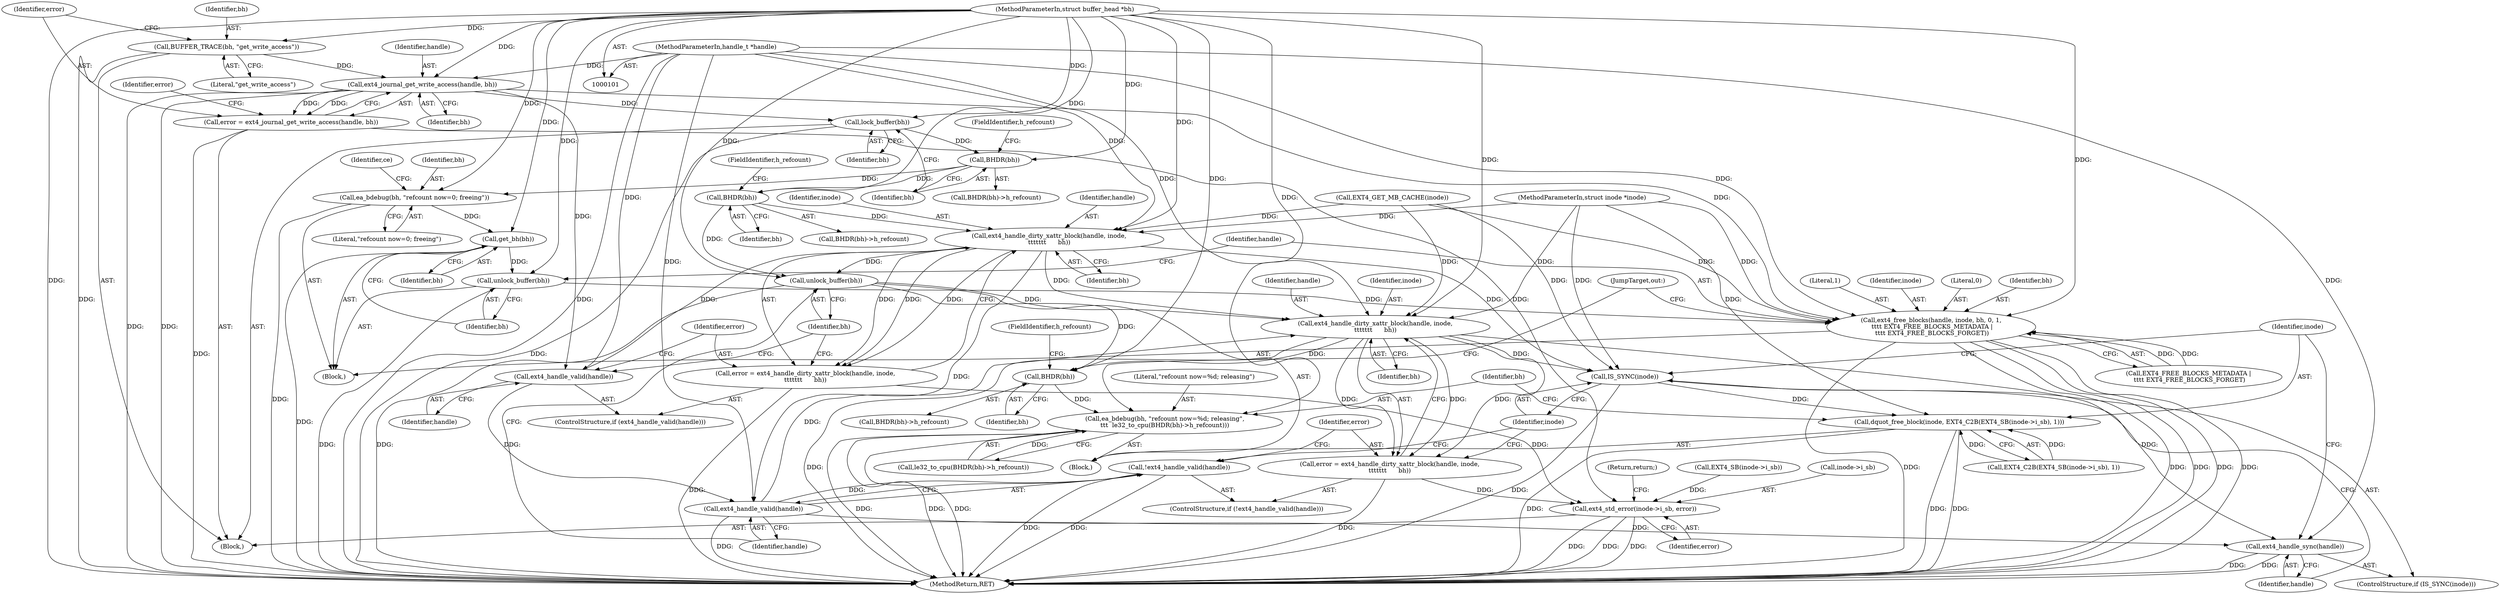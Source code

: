 digraph "0_linux_82939d7999dfc1f1998c4b1c12e2f19edbdff272_9@API" {
"1000134" [label="(Call,ext4_journal_get_write_access(handle, bh))"];
"1000102" [label="(MethodParameterIn,handle_t *handle)"];
"1000129" [label="(Call,BUFFER_TRACE(bh, \"get_write_access\"))"];
"1000104" [label="(MethodParameterIn,struct buffer_head *bh)"];
"1000132" [label="(Call,error = ext4_journal_get_write_access(handle, bh))"];
"1000228" [label="(Call,ext4_std_error(inode->i_sb, error))"];
"1000140" [label="(Call,lock_buffer(bh))"];
"1000145" [label="(Call,BHDR(bh))"];
"1000151" [label="(Call,ea_bdebug(bh, \"refcount now=0; freeing\"))"];
"1000158" [label="(Call,get_bh(bh))"];
"1000160" [label="(Call,unlock_buffer(bh))"];
"1000162" [label="(Call,ext4_free_blocks(handle, inode, bh, 0, 1,\n \t\t\t\t EXT4_FREE_BLOCKS_METADATA |\n \t\t\t\t EXT4_FREE_BLOCKS_FORGET))"];
"1000176" [label="(Call,BHDR(bh))"];
"1000190" [label="(Call,ext4_handle_dirty_xattr_block(handle, inode,\n\t\t\t\t\t\t\t      bh))"];
"1000188" [label="(Call,error = ext4_handle_dirty_xattr_block(handle, inode,\n\t\t\t\t\t\t\t      bh))"];
"1000194" [label="(Call,unlock_buffer(bh))"];
"1000202" [label="(Call,ext4_handle_dirty_xattr_block(handle, inode,\n\t\t\t\t\t\t\t      bh))"];
"1000200" [label="(Call,error = ext4_handle_dirty_xattr_block(handle, inode,\n\t\t\t\t\t\t\t      bh))"];
"1000207" [label="(Call,IS_SYNC(inode))"];
"1000211" [label="(Call,dquot_free_block(inode, EXT4_C2B(EXT4_SB(inode->i_sb), 1)))"];
"1000209" [label="(Call,ext4_handle_sync(handle))"];
"1000224" [label="(Call,BHDR(bh))"];
"1000219" [label="(Call,ea_bdebug(bh, \"refcount now=%d; releasing\",\n\t\t\t  le32_to_cpu(BHDR(bh)->h_refcount)))"];
"1000198" [label="(Call,ext4_handle_valid(handle))"];
"1000197" [label="(Call,!ext4_handle_valid(handle))"];
"1000186" [label="(Call,ext4_handle_valid(handle))"];
"1000220" [label="(Identifier,bh)"];
"1000151" [label="(Call,ea_bdebug(bh, \"refcount now=0; freeing\"))"];
"1000186" [label="(Call,ext4_handle_valid(handle))"];
"1000232" [label="(Identifier,error)"];
"1000212" [label="(Identifier,inode)"];
"1000117" [label="(Call,EXT4_GET_MB_CACHE(inode))"];
"1000141" [label="(Identifier,bh)"];
"1000213" [label="(Call,EXT4_C2B(EXT4_SB(inode->i_sb), 1))"];
"1000210" [label="(Identifier,handle)"];
"1000219" [label="(Call,ea_bdebug(bh, \"refcount now=%d; releasing\",\n\t\t\t  le32_to_cpu(BHDR(bh)->h_refcount)))"];
"1000146" [label="(Identifier,bh)"];
"1000211" [label="(Call,dquot_free_block(inode, EXT4_C2B(EXT4_SB(inode->i_sb), 1)))"];
"1000178" [label="(FieldIdentifier,h_refcount)"];
"1000162" [label="(Call,ext4_free_blocks(handle, inode, bh, 0, 1,\n \t\t\t\t EXT4_FREE_BLOCKS_METADATA |\n \t\t\t\t EXT4_FREE_BLOCKS_FORGET))"];
"1000228" [label="(Call,ext4_std_error(inode->i_sb, error))"];
"1000233" [label="(Return,return;)"];
"1000195" [label="(Identifier,bh)"];
"1000176" [label="(Call,BHDR(bh))"];
"1000132" [label="(Call,error = ext4_journal_get_write_access(handle, bh))"];
"1000145" [label="(Call,BHDR(bh))"];
"1000234" [label="(MethodReturn,RET)"];
"1000209" [label="(Call,ext4_handle_sync(handle))"];
"1000227" [label="(JumpTarget,out:)"];
"1000144" [label="(Call,BHDR(bh)->h_refcount)"];
"1000177" [label="(Identifier,bh)"];
"1000167" [label="(Literal,1)"];
"1000205" [label="(Identifier,bh)"];
"1000206" [label="(ControlStructure,if (IS_SYNC(inode)))"];
"1000189" [label="(Identifier,error)"];
"1000161" [label="(Identifier,bh)"];
"1000164" [label="(Identifier,inode)"];
"1000136" [label="(Identifier,bh)"];
"1000160" [label="(Call,unlock_buffer(bh))"];
"1000200" [label="(Call,error = ext4_handle_dirty_xattr_block(handle, inode,\n\t\t\t\t\t\t\t      bh))"];
"1000168" [label="(Call,EXT4_FREE_BLOCKS_METADATA |\n \t\t\t\t EXT4_FREE_BLOCKS_FORGET)"];
"1000102" [label="(MethodParameterIn,handle_t *handle)"];
"1000226" [label="(FieldIdentifier,h_refcount)"];
"1000192" [label="(Identifier,inode)"];
"1000175" [label="(Call,BHDR(bh)->h_refcount)"];
"1000224" [label="(Call,BHDR(bh))"];
"1000130" [label="(Identifier,bh)"];
"1000222" [label="(Call,le32_to_cpu(BHDR(bh)->h_refcount))"];
"1000155" [label="(Identifier,ce)"];
"1000104" [label="(MethodParameterIn,struct buffer_head *bh)"];
"1000204" [label="(Identifier,inode)"];
"1000190" [label="(Call,ext4_handle_dirty_xattr_block(handle, inode,\n\t\t\t\t\t\t\t      bh))"];
"1000147" [label="(FieldIdentifier,h_refcount)"];
"1000153" [label="(Literal,\"refcount now=0; freeing\")"];
"1000133" [label="(Identifier,error)"];
"1000131" [label="(Literal,\"get_write_access\")"];
"1000103" [label="(MethodParameterIn,struct inode *inode)"];
"1000134" [label="(Call,ext4_journal_get_write_access(handle, bh))"];
"1000152" [label="(Identifier,bh)"];
"1000105" [label="(Block,)"];
"1000150" [label="(Block,)"];
"1000158" [label="(Call,get_bh(bh))"];
"1000208" [label="(Identifier,inode)"];
"1000197" [label="(Call,!ext4_handle_valid(handle))"];
"1000166" [label="(Literal,0)"];
"1000188" [label="(Call,error = ext4_handle_dirty_xattr_block(handle, inode,\n\t\t\t\t\t\t\t      bh))"];
"1000198" [label="(Call,ext4_handle_valid(handle))"];
"1000196" [label="(ControlStructure,if (!ext4_handle_valid(handle)))"];
"1000221" [label="(Literal,\"refcount now=%d; releasing\")"];
"1000191" [label="(Identifier,handle)"];
"1000223" [label="(Call,BHDR(bh)->h_refcount)"];
"1000194" [label="(Call,unlock_buffer(bh))"];
"1000225" [label="(Identifier,bh)"];
"1000140" [label="(Call,lock_buffer(bh))"];
"1000165" [label="(Identifier,bh)"];
"1000138" [label="(Identifier,error)"];
"1000135" [label="(Identifier,handle)"];
"1000214" [label="(Call,EXT4_SB(inode->i_sb))"];
"1000203" [label="(Identifier,handle)"];
"1000129" [label="(Call,BUFFER_TRACE(bh, \"get_write_access\"))"];
"1000229" [label="(Call,inode->i_sb)"];
"1000207" [label="(Call,IS_SYNC(inode))"];
"1000159" [label="(Identifier,bh)"];
"1000187" [label="(Identifier,handle)"];
"1000163" [label="(Identifier,handle)"];
"1000202" [label="(Call,ext4_handle_dirty_xattr_block(handle, inode,\n\t\t\t\t\t\t\t      bh))"];
"1000201" [label="(Identifier,error)"];
"1000172" [label="(Block,)"];
"1000185" [label="(ControlStructure,if (ext4_handle_valid(handle)))"];
"1000199" [label="(Identifier,handle)"];
"1000193" [label="(Identifier,bh)"];
"1000134" -> "1000132"  [label="AST: "];
"1000134" -> "1000136"  [label="CFG: "];
"1000135" -> "1000134"  [label="AST: "];
"1000136" -> "1000134"  [label="AST: "];
"1000132" -> "1000134"  [label="CFG: "];
"1000134" -> "1000234"  [label="DDG: "];
"1000134" -> "1000234"  [label="DDG: "];
"1000134" -> "1000132"  [label="DDG: "];
"1000134" -> "1000132"  [label="DDG: "];
"1000102" -> "1000134"  [label="DDG: "];
"1000129" -> "1000134"  [label="DDG: "];
"1000104" -> "1000134"  [label="DDG: "];
"1000134" -> "1000140"  [label="DDG: "];
"1000134" -> "1000162"  [label="DDG: "];
"1000134" -> "1000186"  [label="DDG: "];
"1000102" -> "1000101"  [label="AST: "];
"1000102" -> "1000234"  [label="DDG: "];
"1000102" -> "1000162"  [label="DDG: "];
"1000102" -> "1000186"  [label="DDG: "];
"1000102" -> "1000190"  [label="DDG: "];
"1000102" -> "1000198"  [label="DDG: "];
"1000102" -> "1000202"  [label="DDG: "];
"1000102" -> "1000209"  [label="DDG: "];
"1000129" -> "1000105"  [label="AST: "];
"1000129" -> "1000131"  [label="CFG: "];
"1000130" -> "1000129"  [label="AST: "];
"1000131" -> "1000129"  [label="AST: "];
"1000133" -> "1000129"  [label="CFG: "];
"1000129" -> "1000234"  [label="DDG: "];
"1000104" -> "1000129"  [label="DDG: "];
"1000104" -> "1000101"  [label="AST: "];
"1000104" -> "1000234"  [label="DDG: "];
"1000104" -> "1000140"  [label="DDG: "];
"1000104" -> "1000145"  [label="DDG: "];
"1000104" -> "1000151"  [label="DDG: "];
"1000104" -> "1000158"  [label="DDG: "];
"1000104" -> "1000160"  [label="DDG: "];
"1000104" -> "1000162"  [label="DDG: "];
"1000104" -> "1000176"  [label="DDG: "];
"1000104" -> "1000190"  [label="DDG: "];
"1000104" -> "1000194"  [label="DDG: "];
"1000104" -> "1000202"  [label="DDG: "];
"1000104" -> "1000219"  [label="DDG: "];
"1000104" -> "1000224"  [label="DDG: "];
"1000132" -> "1000105"  [label="AST: "];
"1000133" -> "1000132"  [label="AST: "];
"1000138" -> "1000132"  [label="CFG: "];
"1000132" -> "1000234"  [label="DDG: "];
"1000132" -> "1000228"  [label="DDG: "];
"1000228" -> "1000105"  [label="AST: "];
"1000228" -> "1000232"  [label="CFG: "];
"1000229" -> "1000228"  [label="AST: "];
"1000232" -> "1000228"  [label="AST: "];
"1000233" -> "1000228"  [label="CFG: "];
"1000228" -> "1000234"  [label="DDG: "];
"1000228" -> "1000234"  [label="DDG: "];
"1000228" -> "1000234"  [label="DDG: "];
"1000214" -> "1000228"  [label="DDG: "];
"1000200" -> "1000228"  [label="DDG: "];
"1000188" -> "1000228"  [label="DDG: "];
"1000140" -> "1000105"  [label="AST: "];
"1000140" -> "1000141"  [label="CFG: "];
"1000141" -> "1000140"  [label="AST: "];
"1000146" -> "1000140"  [label="CFG: "];
"1000140" -> "1000234"  [label="DDG: "];
"1000140" -> "1000145"  [label="DDG: "];
"1000145" -> "1000144"  [label="AST: "];
"1000145" -> "1000146"  [label="CFG: "];
"1000146" -> "1000145"  [label="AST: "];
"1000147" -> "1000145"  [label="CFG: "];
"1000145" -> "1000151"  [label="DDG: "];
"1000145" -> "1000176"  [label="DDG: "];
"1000151" -> "1000150"  [label="AST: "];
"1000151" -> "1000153"  [label="CFG: "];
"1000152" -> "1000151"  [label="AST: "];
"1000153" -> "1000151"  [label="AST: "];
"1000155" -> "1000151"  [label="CFG: "];
"1000151" -> "1000234"  [label="DDG: "];
"1000151" -> "1000158"  [label="DDG: "];
"1000158" -> "1000150"  [label="AST: "];
"1000158" -> "1000159"  [label="CFG: "];
"1000159" -> "1000158"  [label="AST: "];
"1000161" -> "1000158"  [label="CFG: "];
"1000158" -> "1000234"  [label="DDG: "];
"1000158" -> "1000160"  [label="DDG: "];
"1000160" -> "1000150"  [label="AST: "];
"1000160" -> "1000161"  [label="CFG: "];
"1000161" -> "1000160"  [label="AST: "];
"1000163" -> "1000160"  [label="CFG: "];
"1000160" -> "1000234"  [label="DDG: "];
"1000160" -> "1000162"  [label="DDG: "];
"1000162" -> "1000150"  [label="AST: "];
"1000162" -> "1000168"  [label="CFG: "];
"1000163" -> "1000162"  [label="AST: "];
"1000164" -> "1000162"  [label="AST: "];
"1000165" -> "1000162"  [label="AST: "];
"1000166" -> "1000162"  [label="AST: "];
"1000167" -> "1000162"  [label="AST: "];
"1000168" -> "1000162"  [label="AST: "];
"1000227" -> "1000162"  [label="CFG: "];
"1000162" -> "1000234"  [label="DDG: "];
"1000162" -> "1000234"  [label="DDG: "];
"1000162" -> "1000234"  [label="DDG: "];
"1000162" -> "1000234"  [label="DDG: "];
"1000162" -> "1000234"  [label="DDG: "];
"1000117" -> "1000162"  [label="DDG: "];
"1000103" -> "1000162"  [label="DDG: "];
"1000168" -> "1000162"  [label="DDG: "];
"1000168" -> "1000162"  [label="DDG: "];
"1000176" -> "1000175"  [label="AST: "];
"1000176" -> "1000177"  [label="CFG: "];
"1000177" -> "1000176"  [label="AST: "];
"1000178" -> "1000176"  [label="CFG: "];
"1000176" -> "1000190"  [label="DDG: "];
"1000176" -> "1000194"  [label="DDG: "];
"1000190" -> "1000188"  [label="AST: "];
"1000190" -> "1000193"  [label="CFG: "];
"1000191" -> "1000190"  [label="AST: "];
"1000192" -> "1000190"  [label="AST: "];
"1000193" -> "1000190"  [label="AST: "];
"1000188" -> "1000190"  [label="CFG: "];
"1000190" -> "1000188"  [label="DDG: "];
"1000190" -> "1000188"  [label="DDG: "];
"1000190" -> "1000188"  [label="DDG: "];
"1000186" -> "1000190"  [label="DDG: "];
"1000117" -> "1000190"  [label="DDG: "];
"1000103" -> "1000190"  [label="DDG: "];
"1000190" -> "1000194"  [label="DDG: "];
"1000190" -> "1000198"  [label="DDG: "];
"1000190" -> "1000202"  [label="DDG: "];
"1000190" -> "1000207"  [label="DDG: "];
"1000188" -> "1000185"  [label="AST: "];
"1000189" -> "1000188"  [label="AST: "];
"1000195" -> "1000188"  [label="CFG: "];
"1000188" -> "1000234"  [label="DDG: "];
"1000194" -> "1000172"  [label="AST: "];
"1000194" -> "1000195"  [label="CFG: "];
"1000195" -> "1000194"  [label="AST: "];
"1000199" -> "1000194"  [label="CFG: "];
"1000194" -> "1000234"  [label="DDG: "];
"1000194" -> "1000202"  [label="DDG: "];
"1000194" -> "1000224"  [label="DDG: "];
"1000202" -> "1000200"  [label="AST: "];
"1000202" -> "1000205"  [label="CFG: "];
"1000203" -> "1000202"  [label="AST: "];
"1000204" -> "1000202"  [label="AST: "];
"1000205" -> "1000202"  [label="AST: "];
"1000200" -> "1000202"  [label="CFG: "];
"1000202" -> "1000234"  [label="DDG: "];
"1000202" -> "1000200"  [label="DDG: "];
"1000202" -> "1000200"  [label="DDG: "];
"1000202" -> "1000200"  [label="DDG: "];
"1000198" -> "1000202"  [label="DDG: "];
"1000117" -> "1000202"  [label="DDG: "];
"1000103" -> "1000202"  [label="DDG: "];
"1000202" -> "1000207"  [label="DDG: "];
"1000202" -> "1000209"  [label="DDG: "];
"1000202" -> "1000224"  [label="DDG: "];
"1000200" -> "1000196"  [label="AST: "];
"1000201" -> "1000200"  [label="AST: "];
"1000208" -> "1000200"  [label="CFG: "];
"1000200" -> "1000234"  [label="DDG: "];
"1000207" -> "1000206"  [label="AST: "];
"1000207" -> "1000208"  [label="CFG: "];
"1000208" -> "1000207"  [label="AST: "];
"1000210" -> "1000207"  [label="CFG: "];
"1000212" -> "1000207"  [label="CFG: "];
"1000207" -> "1000234"  [label="DDG: "];
"1000117" -> "1000207"  [label="DDG: "];
"1000103" -> "1000207"  [label="DDG: "];
"1000207" -> "1000211"  [label="DDG: "];
"1000211" -> "1000172"  [label="AST: "];
"1000211" -> "1000213"  [label="CFG: "];
"1000212" -> "1000211"  [label="AST: "];
"1000213" -> "1000211"  [label="AST: "];
"1000220" -> "1000211"  [label="CFG: "];
"1000211" -> "1000234"  [label="DDG: "];
"1000211" -> "1000234"  [label="DDG: "];
"1000211" -> "1000234"  [label="DDG: "];
"1000103" -> "1000211"  [label="DDG: "];
"1000213" -> "1000211"  [label="DDG: "];
"1000213" -> "1000211"  [label="DDG: "];
"1000209" -> "1000206"  [label="AST: "];
"1000209" -> "1000210"  [label="CFG: "];
"1000210" -> "1000209"  [label="AST: "];
"1000212" -> "1000209"  [label="CFG: "];
"1000209" -> "1000234"  [label="DDG: "];
"1000209" -> "1000234"  [label="DDG: "];
"1000198" -> "1000209"  [label="DDG: "];
"1000224" -> "1000223"  [label="AST: "];
"1000224" -> "1000225"  [label="CFG: "];
"1000225" -> "1000224"  [label="AST: "];
"1000226" -> "1000224"  [label="CFG: "];
"1000224" -> "1000219"  [label="DDG: "];
"1000219" -> "1000172"  [label="AST: "];
"1000219" -> "1000222"  [label="CFG: "];
"1000220" -> "1000219"  [label="AST: "];
"1000221" -> "1000219"  [label="AST: "];
"1000222" -> "1000219"  [label="AST: "];
"1000227" -> "1000219"  [label="CFG: "];
"1000219" -> "1000234"  [label="DDG: "];
"1000219" -> "1000234"  [label="DDG: "];
"1000219" -> "1000234"  [label="DDG: "];
"1000222" -> "1000219"  [label="DDG: "];
"1000198" -> "1000197"  [label="AST: "];
"1000198" -> "1000199"  [label="CFG: "];
"1000199" -> "1000198"  [label="AST: "];
"1000197" -> "1000198"  [label="CFG: "];
"1000198" -> "1000234"  [label="DDG: "];
"1000198" -> "1000197"  [label="DDG: "];
"1000186" -> "1000198"  [label="DDG: "];
"1000197" -> "1000196"  [label="AST: "];
"1000201" -> "1000197"  [label="CFG: "];
"1000208" -> "1000197"  [label="CFG: "];
"1000197" -> "1000234"  [label="DDG: "];
"1000197" -> "1000234"  [label="DDG: "];
"1000186" -> "1000185"  [label="AST: "];
"1000186" -> "1000187"  [label="CFG: "];
"1000187" -> "1000186"  [label="AST: "];
"1000189" -> "1000186"  [label="CFG: "];
"1000195" -> "1000186"  [label="CFG: "];
}
